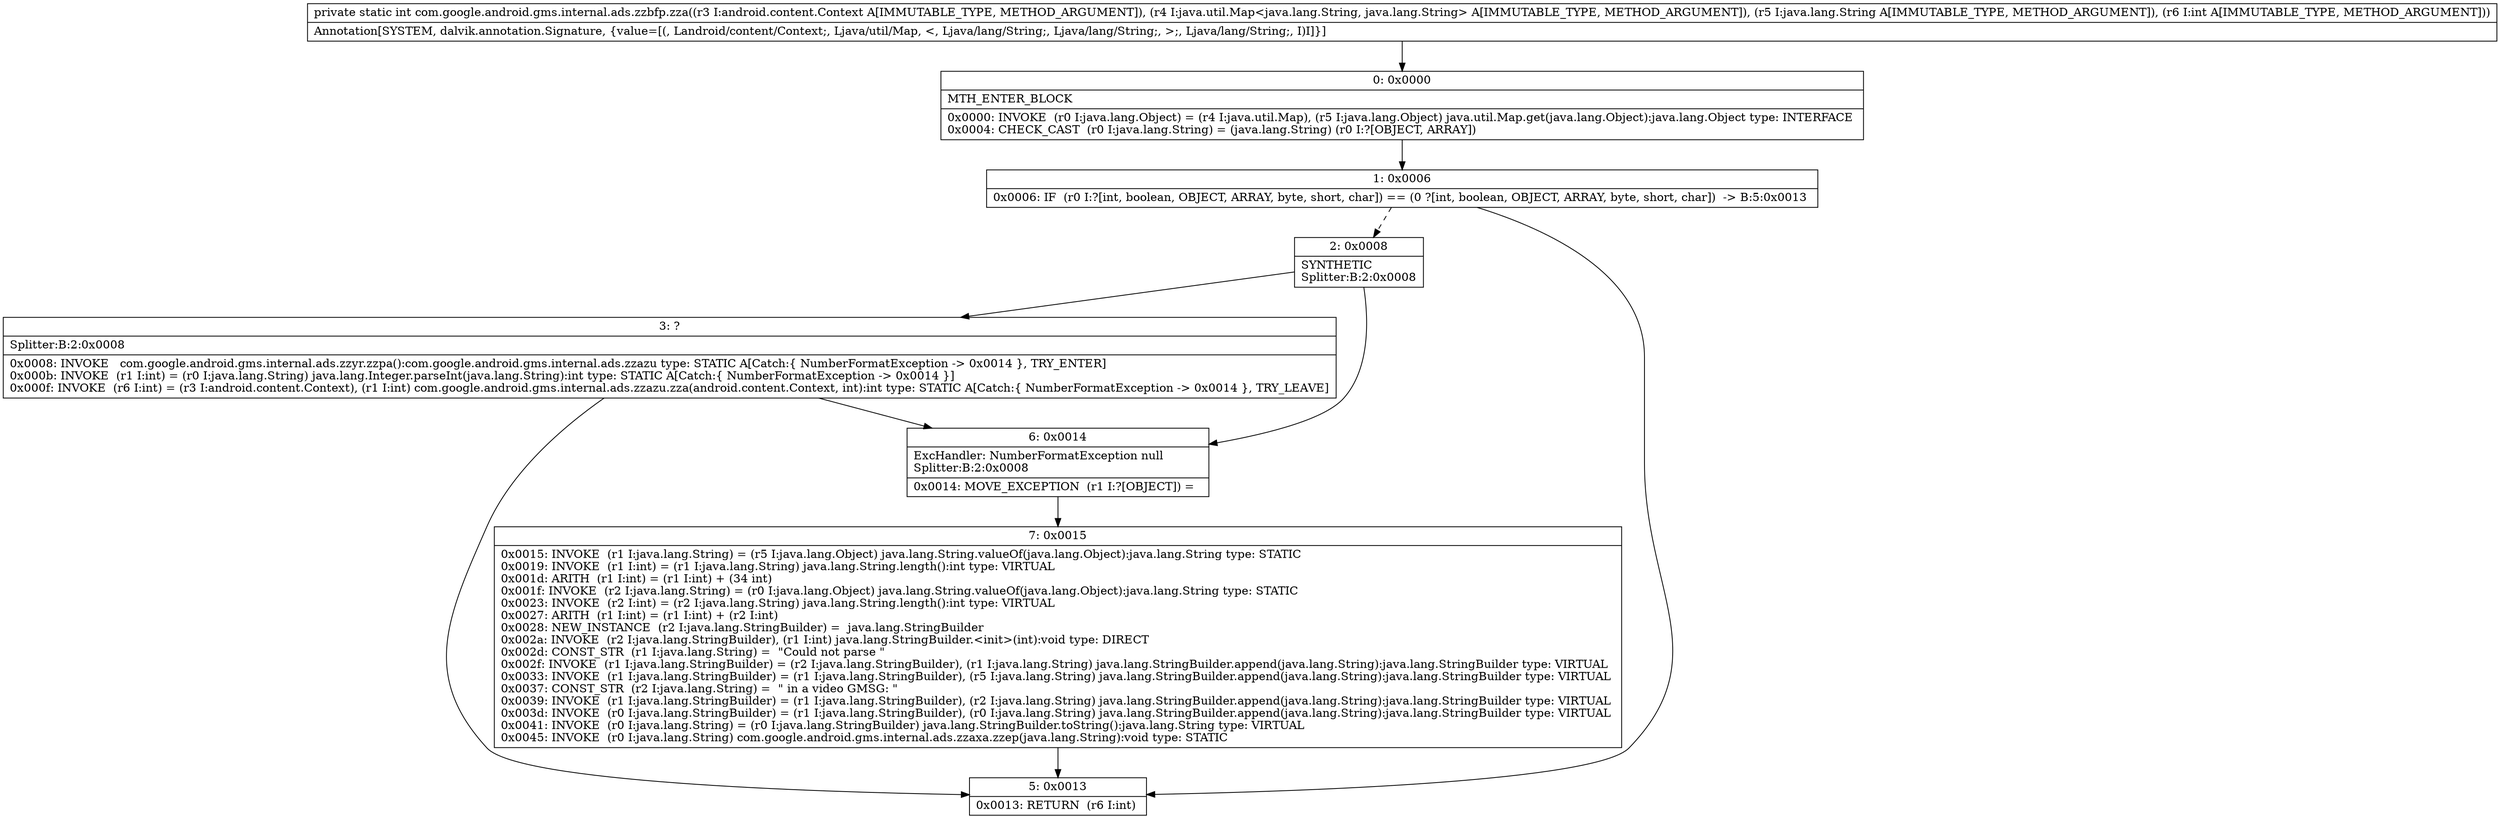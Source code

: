 digraph "CFG forcom.google.android.gms.internal.ads.zzbfp.zza(Landroid\/content\/Context;Ljava\/util\/Map;Ljava\/lang\/String;I)I" {
Node_0 [shape=record,label="{0\:\ 0x0000|MTH_ENTER_BLOCK\l|0x0000: INVOKE  (r0 I:java.lang.Object) = (r4 I:java.util.Map), (r5 I:java.lang.Object) java.util.Map.get(java.lang.Object):java.lang.Object type: INTERFACE \l0x0004: CHECK_CAST  (r0 I:java.lang.String) = (java.lang.String) (r0 I:?[OBJECT, ARRAY]) \l}"];
Node_1 [shape=record,label="{1\:\ 0x0006|0x0006: IF  (r0 I:?[int, boolean, OBJECT, ARRAY, byte, short, char]) == (0 ?[int, boolean, OBJECT, ARRAY, byte, short, char])  \-\> B:5:0x0013 \l}"];
Node_2 [shape=record,label="{2\:\ 0x0008|SYNTHETIC\lSplitter:B:2:0x0008\l}"];
Node_3 [shape=record,label="{3\:\ ?|Splitter:B:2:0x0008\l|0x0008: INVOKE   com.google.android.gms.internal.ads.zzyr.zzpa():com.google.android.gms.internal.ads.zzazu type: STATIC A[Catch:\{ NumberFormatException \-\> 0x0014 \}, TRY_ENTER]\l0x000b: INVOKE  (r1 I:int) = (r0 I:java.lang.String) java.lang.Integer.parseInt(java.lang.String):int type: STATIC A[Catch:\{ NumberFormatException \-\> 0x0014 \}]\l0x000f: INVOKE  (r6 I:int) = (r3 I:android.content.Context), (r1 I:int) com.google.android.gms.internal.ads.zzazu.zza(android.content.Context, int):int type: STATIC A[Catch:\{ NumberFormatException \-\> 0x0014 \}, TRY_LEAVE]\l}"];
Node_5 [shape=record,label="{5\:\ 0x0013|0x0013: RETURN  (r6 I:int) \l}"];
Node_6 [shape=record,label="{6\:\ 0x0014|ExcHandler: NumberFormatException null\lSplitter:B:2:0x0008\l|0x0014: MOVE_EXCEPTION  (r1 I:?[OBJECT]) =  \l}"];
Node_7 [shape=record,label="{7\:\ 0x0015|0x0015: INVOKE  (r1 I:java.lang.String) = (r5 I:java.lang.Object) java.lang.String.valueOf(java.lang.Object):java.lang.String type: STATIC \l0x0019: INVOKE  (r1 I:int) = (r1 I:java.lang.String) java.lang.String.length():int type: VIRTUAL \l0x001d: ARITH  (r1 I:int) = (r1 I:int) + (34 int) \l0x001f: INVOKE  (r2 I:java.lang.String) = (r0 I:java.lang.Object) java.lang.String.valueOf(java.lang.Object):java.lang.String type: STATIC \l0x0023: INVOKE  (r2 I:int) = (r2 I:java.lang.String) java.lang.String.length():int type: VIRTUAL \l0x0027: ARITH  (r1 I:int) = (r1 I:int) + (r2 I:int) \l0x0028: NEW_INSTANCE  (r2 I:java.lang.StringBuilder) =  java.lang.StringBuilder \l0x002a: INVOKE  (r2 I:java.lang.StringBuilder), (r1 I:int) java.lang.StringBuilder.\<init\>(int):void type: DIRECT \l0x002d: CONST_STR  (r1 I:java.lang.String) =  \"Could not parse \" \l0x002f: INVOKE  (r1 I:java.lang.StringBuilder) = (r2 I:java.lang.StringBuilder), (r1 I:java.lang.String) java.lang.StringBuilder.append(java.lang.String):java.lang.StringBuilder type: VIRTUAL \l0x0033: INVOKE  (r1 I:java.lang.StringBuilder) = (r1 I:java.lang.StringBuilder), (r5 I:java.lang.String) java.lang.StringBuilder.append(java.lang.String):java.lang.StringBuilder type: VIRTUAL \l0x0037: CONST_STR  (r2 I:java.lang.String) =  \" in a video GMSG: \" \l0x0039: INVOKE  (r1 I:java.lang.StringBuilder) = (r1 I:java.lang.StringBuilder), (r2 I:java.lang.String) java.lang.StringBuilder.append(java.lang.String):java.lang.StringBuilder type: VIRTUAL \l0x003d: INVOKE  (r0 I:java.lang.StringBuilder) = (r1 I:java.lang.StringBuilder), (r0 I:java.lang.String) java.lang.StringBuilder.append(java.lang.String):java.lang.StringBuilder type: VIRTUAL \l0x0041: INVOKE  (r0 I:java.lang.String) = (r0 I:java.lang.StringBuilder) java.lang.StringBuilder.toString():java.lang.String type: VIRTUAL \l0x0045: INVOKE  (r0 I:java.lang.String) com.google.android.gms.internal.ads.zzaxa.zzep(java.lang.String):void type: STATIC \l}"];
MethodNode[shape=record,label="{private static int com.google.android.gms.internal.ads.zzbfp.zza((r3 I:android.content.Context A[IMMUTABLE_TYPE, METHOD_ARGUMENT]), (r4 I:java.util.Map\<java.lang.String, java.lang.String\> A[IMMUTABLE_TYPE, METHOD_ARGUMENT]), (r5 I:java.lang.String A[IMMUTABLE_TYPE, METHOD_ARGUMENT]), (r6 I:int A[IMMUTABLE_TYPE, METHOD_ARGUMENT]))  | Annotation[SYSTEM, dalvik.annotation.Signature, \{value=[(, Landroid\/content\/Context;, Ljava\/util\/Map, \<, Ljava\/lang\/String;, Ljava\/lang\/String;, \>;, Ljava\/lang\/String;, I)I]\}]\l}"];
MethodNode -> Node_0;
Node_0 -> Node_1;
Node_1 -> Node_2[style=dashed];
Node_1 -> Node_5;
Node_2 -> Node_3;
Node_2 -> Node_6;
Node_3 -> Node_6;
Node_3 -> Node_5;
Node_6 -> Node_7;
Node_7 -> Node_5;
}

